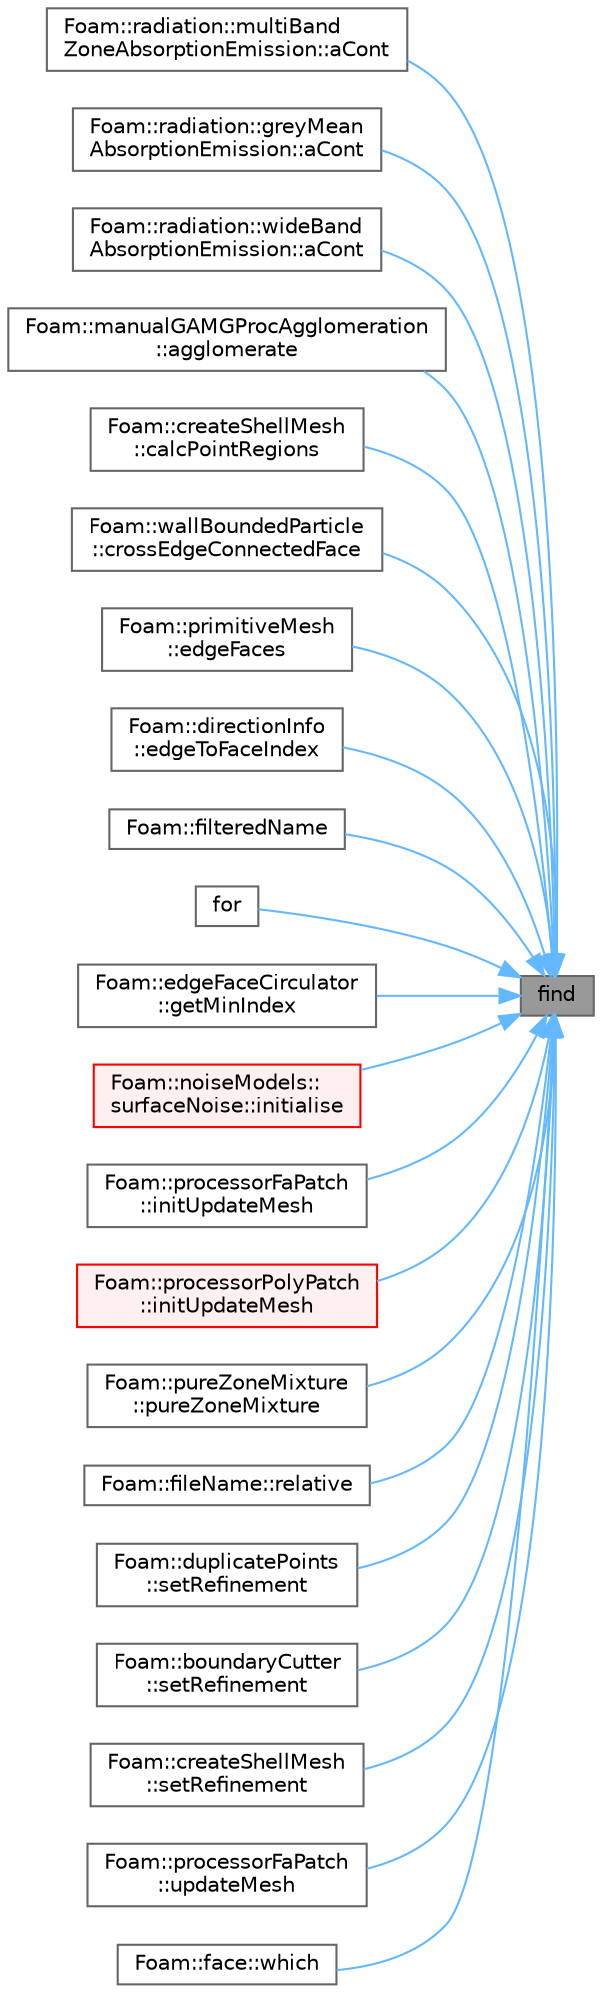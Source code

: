 digraph "find"
{
 // LATEX_PDF_SIZE
  bgcolor="transparent";
  edge [fontname=Helvetica,fontsize=10,labelfontname=Helvetica,labelfontsize=10];
  node [fontname=Helvetica,fontsize=10,shape=box,height=0.2,width=0.4];
  rankdir="RL";
  Node1 [id="Node000001",label="find",height=0.2,width=0.4,color="gray40", fillcolor="grey60", style="filled", fontcolor="black",tooltip=" "];
  Node1 -> Node2 [id="edge1_Node000001_Node000002",dir="back",color="steelblue1",style="solid",tooltip=" "];
  Node2 [id="Node000002",label="Foam::radiation::multiBand\lZoneAbsorptionEmission::aCont",height=0.2,width=0.4,color="grey40", fillcolor="white", style="filled",URL="$classFoam_1_1radiation_1_1multiBandZoneAbsorptionEmission.html#a5daf4ff5aad94d80dc45bdf378413aba",tooltip=" "];
  Node1 -> Node3 [id="edge2_Node000001_Node000003",dir="back",color="steelblue1",style="solid",tooltip=" "];
  Node3 [id="Node000003",label="Foam::radiation::greyMean\lAbsorptionEmission::aCont",height=0.2,width=0.4,color="grey40", fillcolor="white", style="filled",URL="$classFoam_1_1radiation_1_1greyMeanAbsorptionEmission.html#ace18b83f2647f21524aa32889f66afca",tooltip=" "];
  Node1 -> Node4 [id="edge3_Node000001_Node000004",dir="back",color="steelblue1",style="solid",tooltip=" "];
  Node4 [id="Node000004",label="Foam::radiation::wideBand\lAbsorptionEmission::aCont",height=0.2,width=0.4,color="grey40", fillcolor="white", style="filled",URL="$classFoam_1_1radiation_1_1wideBandAbsorptionEmission.html#a3531e5da44a79c97a31510a0b8cb0495",tooltip=" "];
  Node1 -> Node5 [id="edge4_Node000001_Node000005",dir="back",color="steelblue1",style="solid",tooltip=" "];
  Node5 [id="Node000005",label="Foam::manualGAMGProcAgglomeration\l::agglomerate",height=0.2,width=0.4,color="grey40", fillcolor="white", style="filled",URL="$classFoam_1_1manualGAMGProcAgglomeration.html#aafdd9615cff0be3c3c601afb8526aee5",tooltip=" "];
  Node1 -> Node6 [id="edge5_Node000001_Node000006",dir="back",color="steelblue1",style="solid",tooltip=" "];
  Node6 [id="Node000006",label="Foam::createShellMesh\l::calcPointRegions",height=0.2,width=0.4,color="grey40", fillcolor="white", style="filled",URL="$classFoam_1_1createShellMesh.html#ac8230cda75dd4fbcace680b12ece6eb4",tooltip=" "];
  Node1 -> Node7 [id="edge6_Node000001_Node000007",dir="back",color="steelblue1",style="solid",tooltip=" "];
  Node7 [id="Node000007",label="Foam::wallBoundedParticle\l::crossEdgeConnectedFace",height=0.2,width=0.4,color="grey40", fillcolor="white", style="filled",URL="$classFoam_1_1wallBoundedParticle.html#ae3ca85ef7356d8ad9e37b4e50cb786ce",tooltip=" "];
  Node1 -> Node8 [id="edge7_Node000001_Node000008",dir="back",color="steelblue1",style="solid",tooltip=" "];
  Node8 [id="Node000008",label="Foam::primitiveMesh\l::edgeFaces",height=0.2,width=0.4,color="grey40", fillcolor="white", style="filled",URL="$classFoam_1_1primitiveMesh.html#ad873263059fd0b4758b0994795a01f0f",tooltip=" "];
  Node1 -> Node9 [id="edge8_Node000001_Node000009",dir="back",color="steelblue1",style="solid",tooltip=" "];
  Node9 [id="Node000009",label="Foam::directionInfo\l::edgeToFaceIndex",height=0.2,width=0.4,color="grey40", fillcolor="white", style="filled",URL="$classFoam_1_1directionInfo.html#a979a0fce341d87c9c179d936a0e85e03",tooltip=" "];
  Node1 -> Node10 [id="edge9_Node000001_Node000010",dir="back",color="steelblue1",style="solid",tooltip=" "];
  Node10 [id="Node000010",label="Foam::filteredName",height=0.2,width=0.4,color="grey40", fillcolor="white", style="filled",URL="$namespaceFoam.html#afe73d89f2cf3858517ddaa0e02c163e5",tooltip=" "];
  Node1 -> Node11 [id="edge10_Node000001_Node000011",dir="back",color="steelblue1",style="solid",tooltip=" "];
  Node11 [id="Node000011",label="for",height=0.2,width=0.4,color="grey40", fillcolor="white", style="filled",URL="$boundaryProcessorFaPatchPoints_8H.html#abe33b91484a295c3c26cffad1e75bad8",tooltip=" "];
  Node1 -> Node12 [id="edge11_Node000001_Node000012",dir="back",color="steelblue1",style="solid",tooltip=" "];
  Node12 [id="Node000012",label="Foam::edgeFaceCirculator\l::getMinIndex",height=0.2,width=0.4,color="grey40", fillcolor="white", style="filled",URL="$classFoam_1_1edgeFaceCirculator.html#a9fe8395120034f6c6d0bed71719b4cfe",tooltip=" "];
  Node1 -> Node13 [id="edge12_Node000001_Node000013",dir="back",color="steelblue1",style="solid",tooltip=" "];
  Node13 [id="Node000013",label="Foam::noiseModels::\lsurfaceNoise::initialise",height=0.2,width=0.4,color="red", fillcolor="#FFF0F0", style="filled",URL="$classFoam_1_1noiseModels_1_1surfaceNoise.html#a12e93a7372f50d58498e5eeb69cf3199",tooltip=" "];
  Node1 -> Node15 [id="edge13_Node000001_Node000015",dir="back",color="steelblue1",style="solid",tooltip=" "];
  Node15 [id="Node000015",label="Foam::processorFaPatch\l::initUpdateMesh",height=0.2,width=0.4,color="grey40", fillcolor="white", style="filled",URL="$classFoam_1_1processorFaPatch.html#aba14098b759b2f349996ba9d0c33544c",tooltip=" "];
  Node1 -> Node16 [id="edge14_Node000001_Node000016",dir="back",color="steelblue1",style="solid",tooltip=" "];
  Node16 [id="Node000016",label="Foam::processorPolyPatch\l::initUpdateMesh",height=0.2,width=0.4,color="red", fillcolor="#FFF0F0", style="filled",URL="$classFoam_1_1processorPolyPatch.html#aba14098b759b2f349996ba9d0c33544c",tooltip=" "];
  Node1 -> Node18 [id="edge15_Node000001_Node000018",dir="back",color="steelblue1",style="solid",tooltip=" "];
  Node18 [id="Node000018",label="Foam::pureZoneMixture\l::pureZoneMixture",height=0.2,width=0.4,color="grey40", fillcolor="white", style="filled",URL="$classFoam_1_1pureZoneMixture.html#a1364b9ff0c180f25f5ac7658e34da787",tooltip=" "];
  Node1 -> Node19 [id="edge16_Node000001_Node000019",dir="back",color="steelblue1",style="solid",tooltip=" "];
  Node19 [id="Node000019",label="Foam::fileName::relative",height=0.2,width=0.4,color="grey40", fillcolor="white", style="filled",URL="$classFoam_1_1fileName.html#a04615edcf3da1522be400796bbdc6b0c",tooltip=" "];
  Node1 -> Node20 [id="edge17_Node000001_Node000020",dir="back",color="steelblue1",style="solid",tooltip=" "];
  Node20 [id="Node000020",label="Foam::duplicatePoints\l::setRefinement",height=0.2,width=0.4,color="grey40", fillcolor="white", style="filled",URL="$classFoam_1_1duplicatePoints.html#a159a54964aa4001ff24e9fb05834750a",tooltip=" "];
  Node1 -> Node21 [id="edge18_Node000001_Node000021",dir="back",color="steelblue1",style="solid",tooltip=" "];
  Node21 [id="Node000021",label="Foam::boundaryCutter\l::setRefinement",height=0.2,width=0.4,color="grey40", fillcolor="white", style="filled",URL="$classFoam_1_1boundaryCutter.html#ae6930353f029f71d7726d9992c9538f9",tooltip=" "];
  Node1 -> Node22 [id="edge19_Node000001_Node000022",dir="back",color="steelblue1",style="solid",tooltip=" "];
  Node22 [id="Node000022",label="Foam::createShellMesh\l::setRefinement",height=0.2,width=0.4,color="grey40", fillcolor="white", style="filled",URL="$classFoam_1_1createShellMesh.html#aef7bf7bc4511c879d54f2bbd3c76729a",tooltip=" "];
  Node1 -> Node23 [id="edge20_Node000001_Node000023",dir="back",color="steelblue1",style="solid",tooltip=" "];
  Node23 [id="Node000023",label="Foam::processorFaPatch\l::updateMesh",height=0.2,width=0.4,color="grey40", fillcolor="white", style="filled",URL="$classFoam_1_1processorFaPatch.html#a06139aa7a91eeed82560f0c3d03d1845",tooltip=" "];
  Node1 -> Node24 [id="edge21_Node000001_Node000024",dir="back",color="steelblue1",style="solid",tooltip=" "];
  Node24 [id="Node000024",label="Foam::face::which",height=0.2,width=0.4,color="grey40", fillcolor="white", style="filled",URL="$classFoam_1_1face.html#a82eb9a2ec3c7beaa96b95986c3ce778c",tooltip=" "];
}
